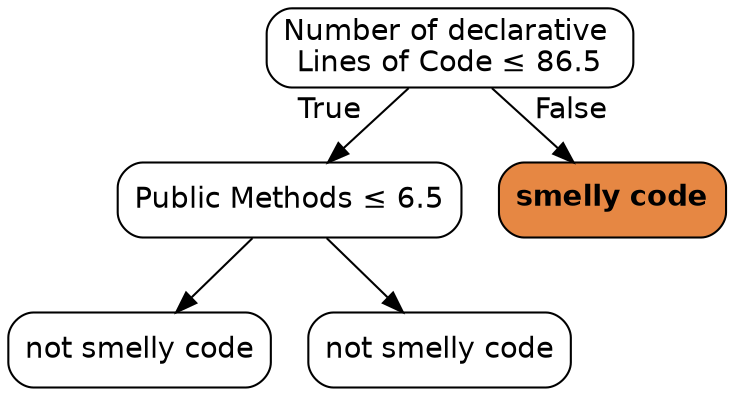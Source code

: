 digraph Tree {
node [color="black", fontname=helvetica, shape=box,  style="filled, rounded", fillcolor="#FFFFFF"];
edge [fontname=helvetica];
0 [label=<Number of declarative <br/>Lines of Code &le; 86.5>];
1 [label=<Public Methods &le; 6.5>];
0 -> 1  [headlabel="True", labelangle=45, labeldistance="2.5"];
3 [label=<not smelly code>];
1 -> 3;
4 [label=<not smelly code>];
1 -> 4;
2 [label=<<b>smelly code</b>>, fillcolor="#e68743"];
0 -> 2  [headlabel="False", labelangle="-45", labeldistance="2.5"];
}
